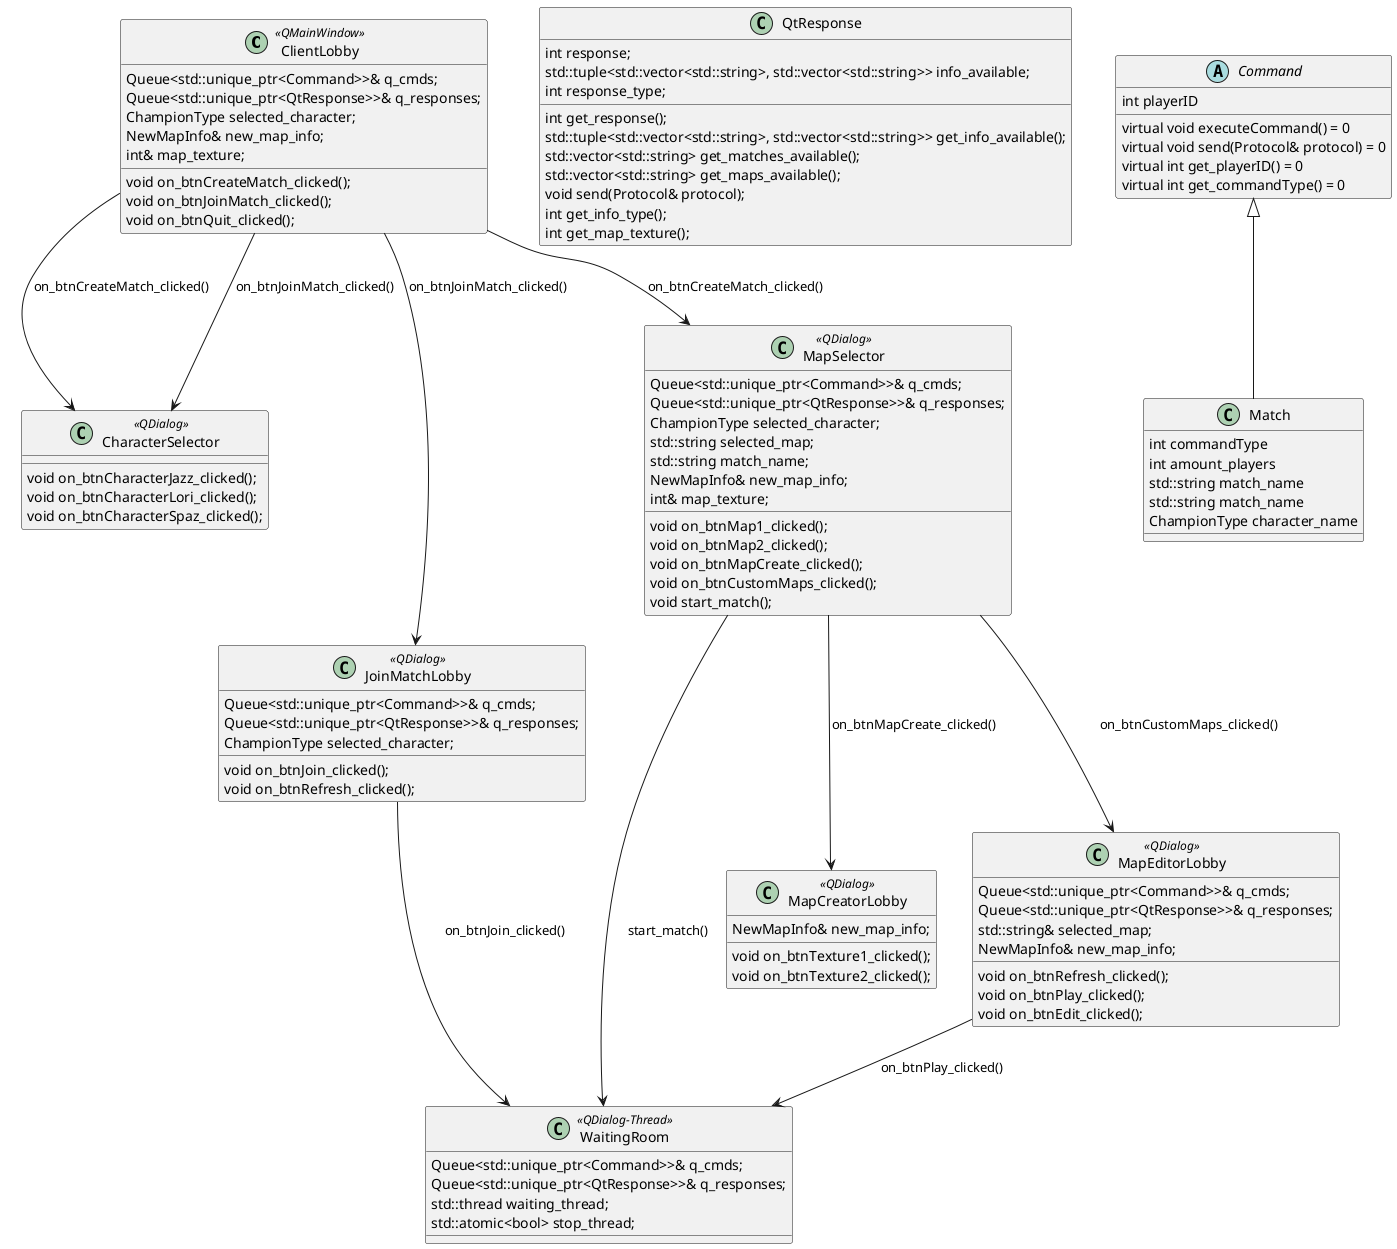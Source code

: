 https://www.plantuml.com/plantuml/png/pLMnRjim4Dtr5PoCTl3GZh8X170pD8YBsZ6GKJYBbuYeo5D8ggvTzDyhYx6hd0JMo134aybx9xx7ktUySXwiRtIL51Ku9nQLGkDlQRlTY_byjGHbxfMHjCioyJiHxM_LO8DpvsMQDaOzDPZNtiuNf3KOcMKJyPGNMhfP1BpoQtGr6OS1RvzNpqcB4dIjo6psDGg75HOUPLwKOA7zPmFe6-wMK7yr3pGH1dUvXZfNxIf4bV4JSTpo-Cit5cT9j_sJb1Haygqt2ulWSGc-AFEYKiKFb1y-pZZgXfJv7sRLADyF_qbETtbYVDTf89iUh_IBWeeUmtKoIYVy3HmExC1Ht2rPTGdkheR3ACEplAxWZDuxgZOlIKJq6Xyikd9KxZqehypZcaZtj4utfKMGRoYvW_lkLB4BdFAmxCN1arR5V4jKPUqErMV8MKzh0DvQxwzsGOtpjbNv3wEX7aPrvpG36b_bSTuARUudrYai_3aU3ZCYvh36UT8jqes2kjcQTwgE-_t2XM-J7JTUJ3ldi0dgcT8nI5_j2oxNKZ4gRzT7l0acmnw9tqNS_1pnlO9z97mj1xEy_o9EfzbmgeiqzgHSdXyUctXsiFn5v_QHRMP_-8dqPMiEHBA78SgGGGT7ZOxj9E7yk2T2uhWFUIxhOP56x9amx3XVtYZ95HhPwEel

@startuml
class ClientLobby <<QMainWindow>> {
    Queue<std::unique_ptr<Command>>& q_cmds;
    Queue<std::unique_ptr<QtResponse>>& q_responses;
    ChampionType selected_character;
    NewMapInfo& new_map_info;
    int& map_texture;

    void on_btnCreateMatch_clicked();
    void on_btnJoinMatch_clicked();
    void on_btnQuit_clicked();
}

class CharacterSelector <<QDialog>> {
    void on_btnCharacterJazz_clicked();
    void on_btnCharacterLori_clicked();
    void on_btnCharacterSpaz_clicked();
}

class JoinMatchLobby <<QDialog>> {
    Queue<std::unique_ptr<Command>>& q_cmds;
    Queue<std::unique_ptr<QtResponse>>& q_responses;
    ChampionType selected_character;
    void on_btnJoin_clicked();
    void on_btnRefresh_clicked();
}

class WaitingRoom <<QDialog-Thread>> {
    Queue<std::unique_ptr<Command>>& q_cmds;
    Queue<std::unique_ptr<QtResponse>>& q_responses;
    std::thread waiting_thread;
    std::atomic<bool> stop_thread;
}

class MapSelector <<QDialog>> {
    Queue<std::unique_ptr<Command>>& q_cmds;
    Queue<std::unique_ptr<QtResponse>>& q_responses;
    ChampionType selected_character;
    std::string selected_map;
    std::string match_name;
    NewMapInfo& new_map_info;
    int& map_texture;
    void on_btnMap1_clicked();
    void on_btnMap2_clicked();
    void on_btnMapCreate_clicked();
    void on_btnCustomMaps_clicked();
    void start_match();

}

class MapCreatorLobby <<QDialog>> {
    NewMapInfo& new_map_info;
    void on_btnTexture1_clicked();
    void on_btnTexture2_clicked();
}

class MapEditorLobby <<QDialog>> {
    Queue<std::unique_ptr<Command>>& q_cmds;
    Queue<std::unique_ptr<QtResponse>>& q_responses;
    std::string& selected_map;
    NewMapInfo& new_map_info;
    void on_btnRefresh_clicked();
    void on_btnPlay_clicked();
    void on_btnEdit_clicked();
}







class QtResponse {
    int response;
    std::tuple<std::vector<std::string>, std::vector<std::string>> info_available;
    int response_type;

    int get_response();
    std::tuple<std::vector<std::string>, std::vector<std::string>> get_info_available();
    std::vector<std::string> get_matches_available();
    std::vector<std::string> get_maps_available(); 
    void send(Protocol& protocol);
    int get_info_type();
    int get_map_texture();
}



abstract class Command {
    int playerID
    virtual void executeCommand() = 0
    virtual void send(Protocol& protocol) = 0
    virtual int get_playerID() = 0
    virtual int get_commandType() = 0
}

class Match {
   int commandType
   int amount_players
   std::string match_name
   std::string match_name
   ChampionType character_name
}








ClientLobby --> CharacterSelector : on_btnCreateMatch_clicked()
ClientLobby --> CharacterSelector : on_btnJoinMatch_clicked()
ClientLobby --> MapSelector : on_btnCreateMatch_clicked()
MapSelector --> WaitingRoom : start_match()

ClientLobby --> JoinMatchLobby : on_btnJoinMatch_clicked()
JoinMatchLobby --> WaitingRoom : on_btnJoin_clicked()


MapSelector --> MapCreatorLobby : on_btnMapCreate_clicked()
MapSelector --> MapEditorLobby : on_btnCustomMaps_clicked()
MapEditorLobby --> WaitingRoom : on_btnPlay_clicked()

Command <|-- Match
@enduml